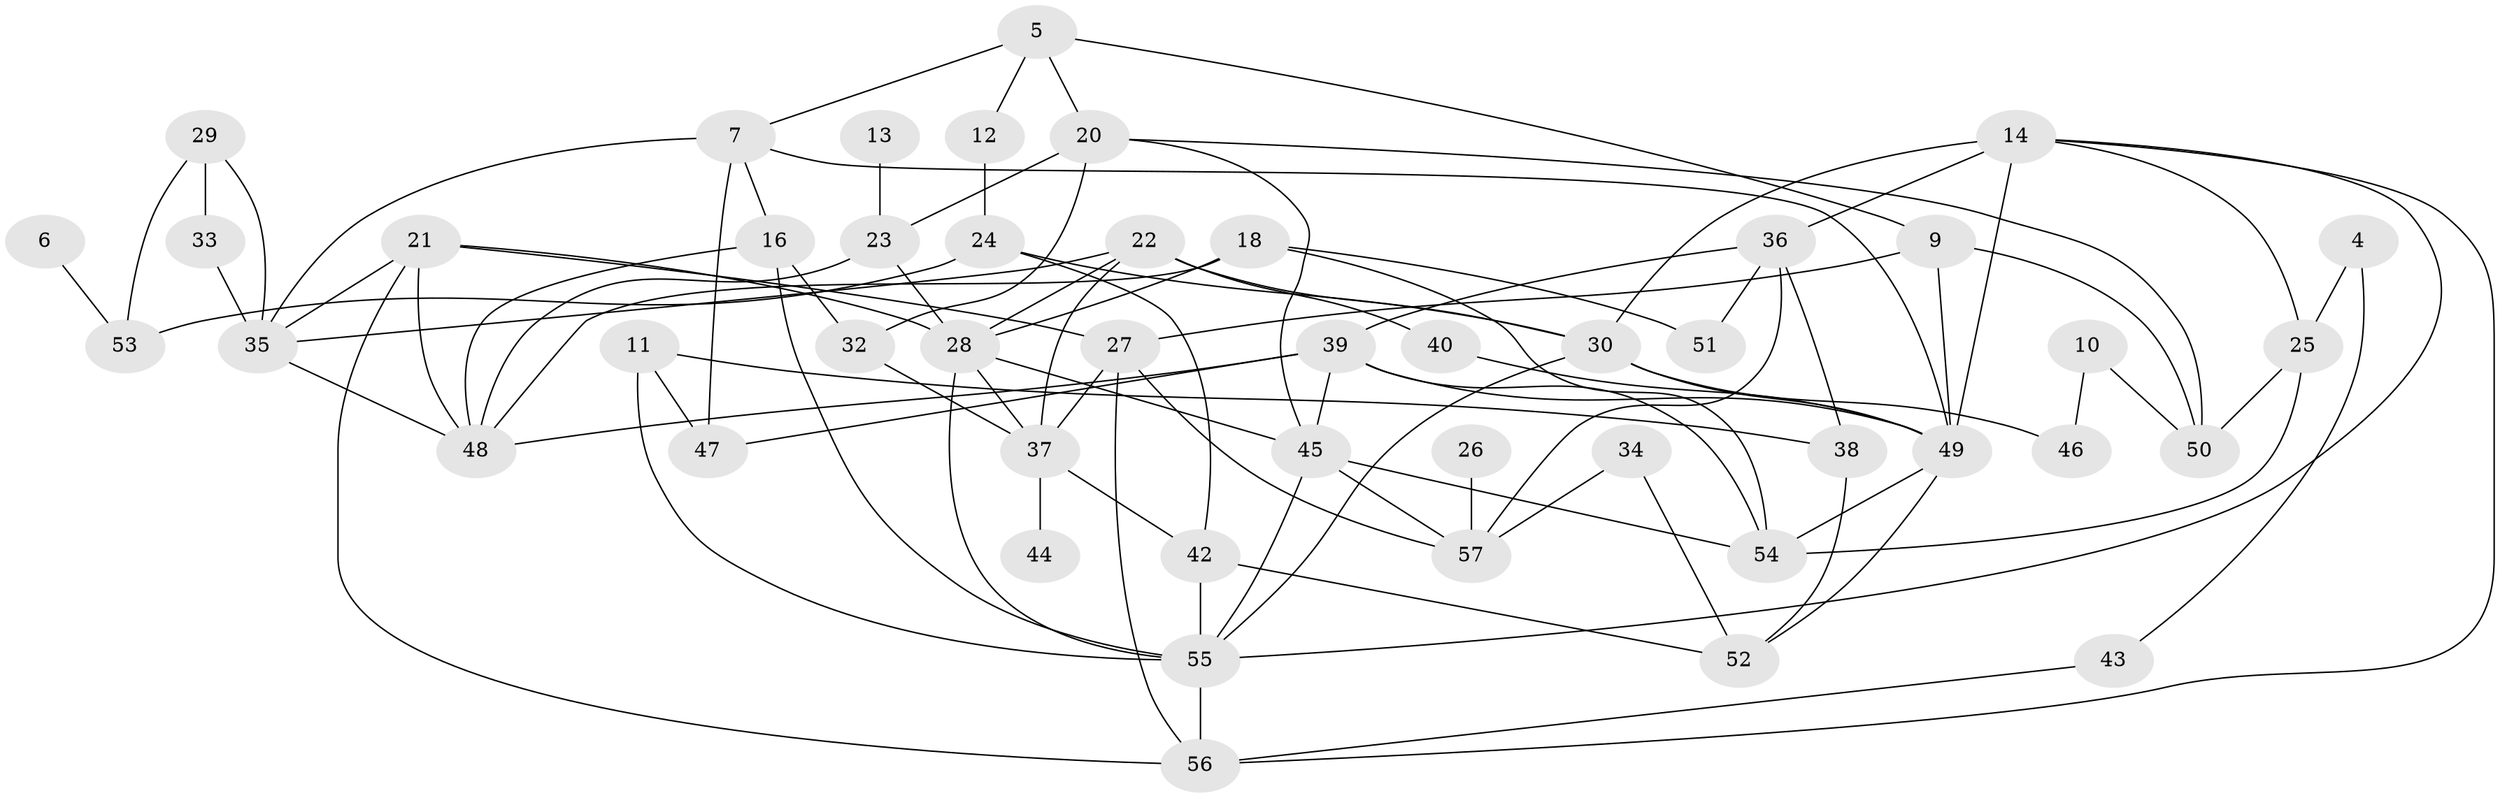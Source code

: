 // original degree distribution, {4: 0.13157894736842105, 0: 0.07017543859649122, 2: 0.2807017543859649, 5: 0.12280701754385964, 1: 0.17543859649122806, 6: 0.05263157894736842, 3: 0.14912280701754385, 7: 0.008771929824561403, 8: 0.008771929824561403}
// Generated by graph-tools (version 1.1) at 2025/00/03/09/25 03:00:40]
// undirected, 48 vertices, 95 edges
graph export_dot {
graph [start="1"]
  node [color=gray90,style=filled];
  4;
  5;
  6;
  7;
  9;
  10;
  11;
  12;
  13;
  14;
  16;
  18;
  20;
  21;
  22;
  23;
  24;
  25;
  26;
  27;
  28;
  29;
  30;
  32;
  33;
  34;
  35;
  36;
  37;
  38;
  39;
  40;
  42;
  43;
  44;
  45;
  46;
  47;
  48;
  49;
  50;
  51;
  52;
  53;
  54;
  55;
  56;
  57;
  4 -- 25 [weight=1.0];
  4 -- 43 [weight=1.0];
  5 -- 7 [weight=1.0];
  5 -- 9 [weight=1.0];
  5 -- 12 [weight=1.0];
  5 -- 20 [weight=1.0];
  6 -- 53 [weight=1.0];
  7 -- 16 [weight=1.0];
  7 -- 35 [weight=2.0];
  7 -- 47 [weight=1.0];
  7 -- 49 [weight=1.0];
  9 -- 27 [weight=1.0];
  9 -- 49 [weight=1.0];
  9 -- 50 [weight=1.0];
  10 -- 46 [weight=1.0];
  10 -- 50 [weight=1.0];
  11 -- 38 [weight=1.0];
  11 -- 47 [weight=1.0];
  11 -- 55 [weight=1.0];
  12 -- 24 [weight=1.0];
  13 -- 23 [weight=1.0];
  14 -- 25 [weight=1.0];
  14 -- 30 [weight=2.0];
  14 -- 36 [weight=1.0];
  14 -- 49 [weight=1.0];
  14 -- 55 [weight=1.0];
  14 -- 56 [weight=1.0];
  16 -- 32 [weight=1.0];
  16 -- 48 [weight=1.0];
  16 -- 55 [weight=1.0];
  18 -- 28 [weight=1.0];
  18 -- 48 [weight=1.0];
  18 -- 51 [weight=1.0];
  18 -- 54 [weight=1.0];
  20 -- 23 [weight=1.0];
  20 -- 32 [weight=1.0];
  20 -- 45 [weight=1.0];
  20 -- 50 [weight=1.0];
  21 -- 27 [weight=1.0];
  21 -- 28 [weight=1.0];
  21 -- 35 [weight=1.0];
  21 -- 48 [weight=1.0];
  21 -- 56 [weight=1.0];
  22 -- 28 [weight=1.0];
  22 -- 30 [weight=1.0];
  22 -- 35 [weight=1.0];
  22 -- 37 [weight=1.0];
  22 -- 40 [weight=1.0];
  23 -- 28 [weight=1.0];
  23 -- 48 [weight=1.0];
  24 -- 30 [weight=1.0];
  24 -- 42 [weight=1.0];
  24 -- 53 [weight=1.0];
  25 -- 50 [weight=1.0];
  25 -- 54 [weight=2.0];
  26 -- 57 [weight=1.0];
  27 -- 37 [weight=1.0];
  27 -- 56 [weight=1.0];
  27 -- 57 [weight=1.0];
  28 -- 37 [weight=1.0];
  28 -- 45 [weight=1.0];
  28 -- 55 [weight=2.0];
  29 -- 33 [weight=1.0];
  29 -- 35 [weight=1.0];
  29 -- 53 [weight=1.0];
  30 -- 46 [weight=1.0];
  30 -- 49 [weight=1.0];
  30 -- 55 [weight=1.0];
  32 -- 37 [weight=1.0];
  33 -- 35 [weight=1.0];
  34 -- 52 [weight=1.0];
  34 -- 57 [weight=1.0];
  35 -- 48 [weight=1.0];
  36 -- 38 [weight=1.0];
  36 -- 39 [weight=1.0];
  36 -- 51 [weight=1.0];
  36 -- 57 [weight=1.0];
  37 -- 42 [weight=1.0];
  37 -- 44 [weight=1.0];
  38 -- 52 [weight=1.0];
  39 -- 45 [weight=1.0];
  39 -- 47 [weight=1.0];
  39 -- 48 [weight=1.0];
  39 -- 49 [weight=1.0];
  39 -- 54 [weight=1.0];
  40 -- 49 [weight=1.0];
  42 -- 52 [weight=1.0];
  42 -- 55 [weight=1.0];
  43 -- 56 [weight=1.0];
  45 -- 54 [weight=1.0];
  45 -- 55 [weight=1.0];
  45 -- 57 [weight=1.0];
  49 -- 52 [weight=1.0];
  49 -- 54 [weight=1.0];
  55 -- 56 [weight=1.0];
}
